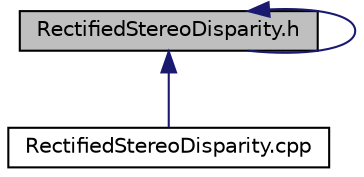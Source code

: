 digraph "RectifiedStereoDisparity.h"
{
  edge [fontname="Helvetica",fontsize="10",labelfontname="Helvetica",labelfontsize="10"];
  node [fontname="Helvetica",fontsize="10",shape=record];
  Node1 [label="RectifiedStereoDisparity.h",height=0.2,width=0.4,color="black", fillcolor="grey75", style="filled", fontcolor="black"];
  Node1 -> Node2 [dir="back",color="midnightblue",fontsize="10",style="solid",fontname="Helvetica"];
  Node2 [label="RectifiedStereoDisparity.cpp",height=0.2,width=0.4,color="black", fillcolor="white", style="filled",URL="$RectifiedStereoDisparity_8cpp.html"];
  Node1 -> Node1 [dir="back",color="midnightblue",fontsize="10",style="solid",fontname="Helvetica"];
}
